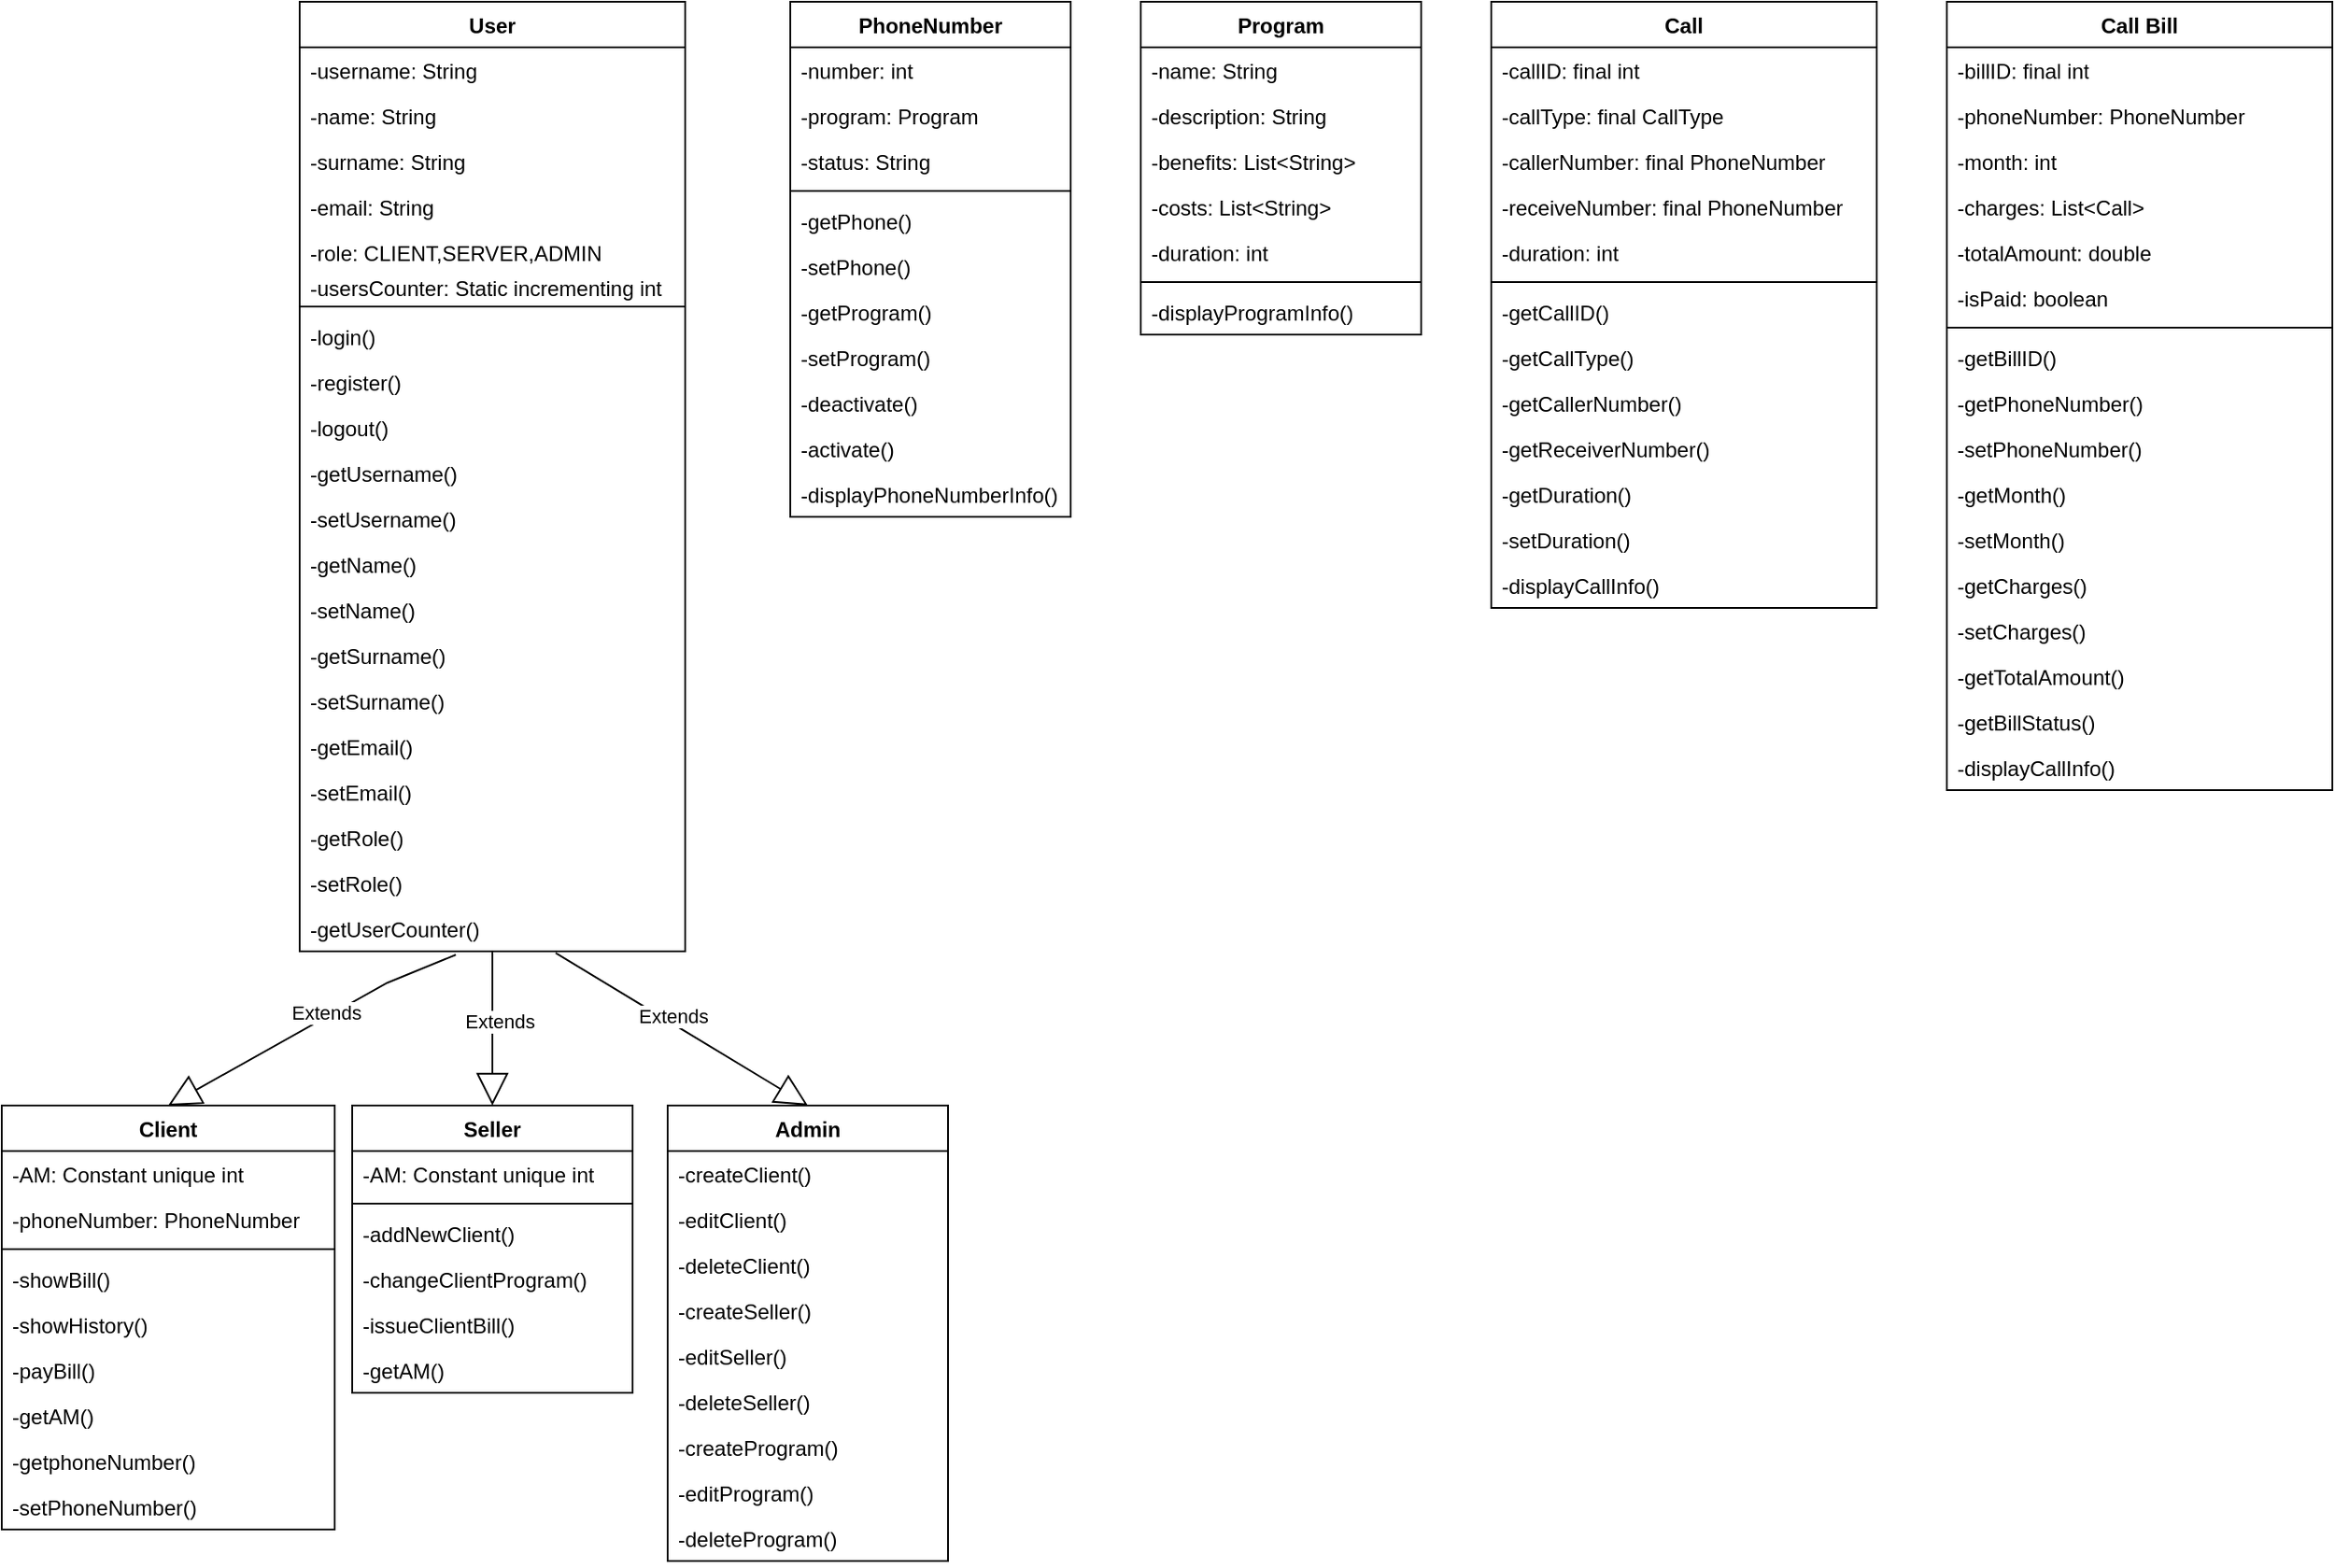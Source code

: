 <mxfile version="24.2.8" type="github">
  <diagram name="Page-1" id="w2Y6nHCrP-Rb7ZuRkR4-">
    <mxGraphModel dx="2261" dy="746" grid="1" gridSize="10" guides="1" tooltips="1" connect="1" arrows="1" fold="1" page="1" pageScale="1" pageWidth="827" pageHeight="1169" math="0" shadow="0">
      <root>
        <mxCell id="0" />
        <mxCell id="1" parent="0" />
        <mxCell id="6Tl3ocleixHb2jHPdsGk-1" value="User" style="swimlane;fontStyle=1;align=center;verticalAlign=top;childLayout=stackLayout;horizontal=1;startSize=26;horizontalStack=0;resizeParent=1;resizeParentMax=0;resizeLast=0;collapsible=1;marginBottom=0;whiteSpace=wrap;html=1;" vertex="1" parent="1">
          <mxGeometry x="-120" y="40" width="220" height="542" as="geometry" />
        </mxCell>
        <mxCell id="6Tl3ocleixHb2jHPdsGk-6" value="-username: String" style="text;strokeColor=none;fillColor=none;align=left;verticalAlign=top;spacingLeft=4;spacingRight=4;overflow=hidden;rotatable=0;points=[[0,0.5],[1,0.5]];portConstraint=eastwest;whiteSpace=wrap;html=1;" vertex="1" parent="6Tl3ocleixHb2jHPdsGk-1">
          <mxGeometry y="26" width="220" height="26" as="geometry" />
        </mxCell>
        <mxCell id="6Tl3ocleixHb2jHPdsGk-5" value="-name: String&lt;span style=&quot;white-space: pre;&quot;&gt;&#x9;&lt;/span&gt;" style="text;strokeColor=none;fillColor=none;align=left;verticalAlign=top;spacingLeft=4;spacingRight=4;overflow=hidden;rotatable=0;points=[[0,0.5],[1,0.5]];portConstraint=eastwest;whiteSpace=wrap;html=1;" vertex="1" parent="6Tl3ocleixHb2jHPdsGk-1">
          <mxGeometry y="52" width="220" height="26" as="geometry" />
        </mxCell>
        <mxCell id="6Tl3ocleixHb2jHPdsGk-9" value="-surname: String" style="text;strokeColor=none;fillColor=none;align=left;verticalAlign=top;spacingLeft=4;spacingRight=4;overflow=hidden;rotatable=0;points=[[0,0.5],[1,0.5]];portConstraint=eastwest;whiteSpace=wrap;html=1;" vertex="1" parent="6Tl3ocleixHb2jHPdsGk-1">
          <mxGeometry y="78" width="220" height="26" as="geometry" />
        </mxCell>
        <mxCell id="6Tl3ocleixHb2jHPdsGk-8" value="-email: String" style="text;strokeColor=none;fillColor=none;align=left;verticalAlign=top;spacingLeft=4;spacingRight=4;overflow=hidden;rotatable=0;points=[[0,0.5],[1,0.5]];portConstraint=eastwest;whiteSpace=wrap;html=1;" vertex="1" parent="6Tl3ocleixHb2jHPdsGk-1">
          <mxGeometry y="104" width="220" height="26" as="geometry" />
        </mxCell>
        <mxCell id="6Tl3ocleixHb2jHPdsGk-10" value="-role: CLIENT,SERVER,ADMIN" style="text;strokeColor=none;fillColor=none;align=left;verticalAlign=top;spacingLeft=4;spacingRight=4;overflow=hidden;rotatable=0;points=[[0,0.5],[1,0.5]];portConstraint=eastwest;whiteSpace=wrap;html=1;" vertex="1" parent="6Tl3ocleixHb2jHPdsGk-1">
          <mxGeometry y="130" width="220" height="20" as="geometry" />
        </mxCell>
        <mxCell id="6Tl3ocleixHb2jHPdsGk-7" value="-usersCounter: Static incrementing int" style="text;strokeColor=none;fillColor=none;align=left;verticalAlign=top;spacingLeft=4;spacingRight=4;overflow=hidden;rotatable=0;points=[[0,0.5],[1,0.5]];portConstraint=eastwest;whiteSpace=wrap;html=1;" vertex="1" parent="6Tl3ocleixHb2jHPdsGk-1">
          <mxGeometry y="150" width="220" height="20" as="geometry" />
        </mxCell>
        <mxCell id="6Tl3ocleixHb2jHPdsGk-3" value="" style="line;strokeWidth=1;fillColor=none;align=left;verticalAlign=middle;spacingTop=-1;spacingLeft=3;spacingRight=3;rotatable=0;labelPosition=right;points=[];portConstraint=eastwest;strokeColor=inherit;" vertex="1" parent="6Tl3ocleixHb2jHPdsGk-1">
          <mxGeometry y="170" width="220" height="8" as="geometry" />
        </mxCell>
        <mxCell id="6Tl3ocleixHb2jHPdsGk-4" value="-login()" style="text;strokeColor=none;fillColor=none;align=left;verticalAlign=top;spacingLeft=4;spacingRight=4;overflow=hidden;rotatable=0;points=[[0,0.5],[1,0.5]];portConstraint=eastwest;whiteSpace=wrap;html=1;" vertex="1" parent="6Tl3ocleixHb2jHPdsGk-1">
          <mxGeometry y="178" width="220" height="26" as="geometry" />
        </mxCell>
        <mxCell id="6Tl3ocleixHb2jHPdsGk-11" value="-register()" style="text;strokeColor=none;fillColor=none;align=left;verticalAlign=top;spacingLeft=4;spacingRight=4;overflow=hidden;rotatable=0;points=[[0,0.5],[1,0.5]];portConstraint=eastwest;whiteSpace=wrap;html=1;" vertex="1" parent="6Tl3ocleixHb2jHPdsGk-1">
          <mxGeometry y="204" width="220" height="26" as="geometry" />
        </mxCell>
        <mxCell id="6Tl3ocleixHb2jHPdsGk-14" value="-logout()" style="text;strokeColor=none;fillColor=none;align=left;verticalAlign=top;spacingLeft=4;spacingRight=4;overflow=hidden;rotatable=0;points=[[0,0.5],[1,0.5]];portConstraint=eastwest;whiteSpace=wrap;html=1;" vertex="1" parent="6Tl3ocleixHb2jHPdsGk-1">
          <mxGeometry y="230" width="220" height="26" as="geometry" />
        </mxCell>
        <mxCell id="6Tl3ocleixHb2jHPdsGk-15" value="-getUsername()" style="text;strokeColor=none;fillColor=none;align=left;verticalAlign=top;spacingLeft=4;spacingRight=4;overflow=hidden;rotatable=0;points=[[0,0.5],[1,0.5]];portConstraint=eastwest;whiteSpace=wrap;html=1;" vertex="1" parent="6Tl3ocleixHb2jHPdsGk-1">
          <mxGeometry y="256" width="220" height="26" as="geometry" />
        </mxCell>
        <mxCell id="6Tl3ocleixHb2jHPdsGk-20" value="-setUsername()" style="text;strokeColor=none;fillColor=none;align=left;verticalAlign=top;spacingLeft=4;spacingRight=4;overflow=hidden;rotatable=0;points=[[0,0.5],[1,0.5]];portConstraint=eastwest;whiteSpace=wrap;html=1;" vertex="1" parent="6Tl3ocleixHb2jHPdsGk-1">
          <mxGeometry y="282" width="220" height="26" as="geometry" />
        </mxCell>
        <mxCell id="6Tl3ocleixHb2jHPdsGk-22" value="-getName()" style="text;strokeColor=none;fillColor=none;align=left;verticalAlign=top;spacingLeft=4;spacingRight=4;overflow=hidden;rotatable=0;points=[[0,0.5],[1,0.5]];portConstraint=eastwest;whiteSpace=wrap;html=1;" vertex="1" parent="6Tl3ocleixHb2jHPdsGk-1">
          <mxGeometry y="308" width="220" height="26" as="geometry" />
        </mxCell>
        <mxCell id="6Tl3ocleixHb2jHPdsGk-21" value="-setName()" style="text;strokeColor=none;fillColor=none;align=left;verticalAlign=top;spacingLeft=4;spacingRight=4;overflow=hidden;rotatable=0;points=[[0,0.5],[1,0.5]];portConstraint=eastwest;whiteSpace=wrap;html=1;" vertex="1" parent="6Tl3ocleixHb2jHPdsGk-1">
          <mxGeometry y="334" width="220" height="26" as="geometry" />
        </mxCell>
        <mxCell id="6Tl3ocleixHb2jHPdsGk-19" value="-getSurname()" style="text;strokeColor=none;fillColor=none;align=left;verticalAlign=top;spacingLeft=4;spacingRight=4;overflow=hidden;rotatable=0;points=[[0,0.5],[1,0.5]];portConstraint=eastwest;whiteSpace=wrap;html=1;" vertex="1" parent="6Tl3ocleixHb2jHPdsGk-1">
          <mxGeometry y="360" width="220" height="26" as="geometry" />
        </mxCell>
        <mxCell id="6Tl3ocleixHb2jHPdsGk-17" value="-setSurname()" style="text;strokeColor=none;fillColor=none;align=left;verticalAlign=top;spacingLeft=4;spacingRight=4;overflow=hidden;rotatable=0;points=[[0,0.5],[1,0.5]];portConstraint=eastwest;whiteSpace=wrap;html=1;" vertex="1" parent="6Tl3ocleixHb2jHPdsGk-1">
          <mxGeometry y="386" width="220" height="26" as="geometry" />
        </mxCell>
        <mxCell id="6Tl3ocleixHb2jHPdsGk-18" value="-getEmail()" style="text;strokeColor=none;fillColor=none;align=left;verticalAlign=top;spacingLeft=4;spacingRight=4;overflow=hidden;rotatable=0;points=[[0,0.5],[1,0.5]];portConstraint=eastwest;whiteSpace=wrap;html=1;" vertex="1" parent="6Tl3ocleixHb2jHPdsGk-1">
          <mxGeometry y="412" width="220" height="26" as="geometry" />
        </mxCell>
        <mxCell id="6Tl3ocleixHb2jHPdsGk-16" value="-setEmail()" style="text;strokeColor=none;fillColor=none;align=left;verticalAlign=top;spacingLeft=4;spacingRight=4;overflow=hidden;rotatable=0;points=[[0,0.5],[1,0.5]];portConstraint=eastwest;whiteSpace=wrap;html=1;" vertex="1" parent="6Tl3ocleixHb2jHPdsGk-1">
          <mxGeometry y="438" width="220" height="26" as="geometry" />
        </mxCell>
        <mxCell id="6Tl3ocleixHb2jHPdsGk-12" value="-getRole()" style="text;strokeColor=none;fillColor=none;align=left;verticalAlign=top;spacingLeft=4;spacingRight=4;overflow=hidden;rotatable=0;points=[[0,0.5],[1,0.5]];portConstraint=eastwest;whiteSpace=wrap;html=1;" vertex="1" parent="6Tl3ocleixHb2jHPdsGk-1">
          <mxGeometry y="464" width="220" height="26" as="geometry" />
        </mxCell>
        <mxCell id="6Tl3ocleixHb2jHPdsGk-23" value="-setRole()" style="text;strokeColor=none;fillColor=none;align=left;verticalAlign=top;spacingLeft=4;spacingRight=4;overflow=hidden;rotatable=0;points=[[0,0.5],[1,0.5]];portConstraint=eastwest;whiteSpace=wrap;html=1;" vertex="1" parent="6Tl3ocleixHb2jHPdsGk-1">
          <mxGeometry y="490" width="220" height="26" as="geometry" />
        </mxCell>
        <mxCell id="6Tl3ocleixHb2jHPdsGk-24" value="-getUserCounter()" style="text;strokeColor=none;fillColor=none;align=left;verticalAlign=top;spacingLeft=4;spacingRight=4;overflow=hidden;rotatable=0;points=[[0,0.5],[1,0.5]];portConstraint=eastwest;whiteSpace=wrap;html=1;" vertex="1" parent="6Tl3ocleixHb2jHPdsGk-1">
          <mxGeometry y="516" width="220" height="26" as="geometry" />
        </mxCell>
        <mxCell id="6Tl3ocleixHb2jHPdsGk-28" value="Client" style="swimlane;fontStyle=1;align=center;verticalAlign=top;childLayout=stackLayout;horizontal=1;startSize=26;horizontalStack=0;resizeParent=1;resizeParentMax=0;resizeLast=0;collapsible=1;marginBottom=0;whiteSpace=wrap;html=1;" vertex="1" parent="1">
          <mxGeometry x="-290" y="670" width="190" height="242" as="geometry" />
        </mxCell>
        <mxCell id="6Tl3ocleixHb2jHPdsGk-29" value="-AM: Constant unique int" style="text;strokeColor=none;fillColor=none;align=left;verticalAlign=top;spacingLeft=4;spacingRight=4;overflow=hidden;rotatable=0;points=[[0,0.5],[1,0.5]];portConstraint=eastwest;whiteSpace=wrap;html=1;" vertex="1" parent="6Tl3ocleixHb2jHPdsGk-28">
          <mxGeometry y="26" width="190" height="26" as="geometry" />
        </mxCell>
        <mxCell id="6Tl3ocleixHb2jHPdsGk-32" value="-phoneNumber: PhoneNumber" style="text;strokeColor=none;fillColor=none;align=left;verticalAlign=top;spacingLeft=4;spacingRight=4;overflow=hidden;rotatable=0;points=[[0,0.5],[1,0.5]];portConstraint=eastwest;whiteSpace=wrap;html=1;" vertex="1" parent="6Tl3ocleixHb2jHPdsGk-28">
          <mxGeometry y="52" width="190" height="26" as="geometry" />
        </mxCell>
        <mxCell id="6Tl3ocleixHb2jHPdsGk-30" value="" style="line;strokeWidth=1;fillColor=none;align=left;verticalAlign=middle;spacingTop=-1;spacingLeft=3;spacingRight=3;rotatable=0;labelPosition=right;points=[];portConstraint=eastwest;strokeColor=inherit;" vertex="1" parent="6Tl3ocleixHb2jHPdsGk-28">
          <mxGeometry y="78" width="190" height="8" as="geometry" />
        </mxCell>
        <mxCell id="6Tl3ocleixHb2jHPdsGk-31" value="-showBill()" style="text;strokeColor=none;fillColor=none;align=left;verticalAlign=top;spacingLeft=4;spacingRight=4;overflow=hidden;rotatable=0;points=[[0,0.5],[1,0.5]];portConstraint=eastwest;whiteSpace=wrap;html=1;" vertex="1" parent="6Tl3ocleixHb2jHPdsGk-28">
          <mxGeometry y="86" width="190" height="26" as="geometry" />
        </mxCell>
        <mxCell id="6Tl3ocleixHb2jHPdsGk-34" value="-showHistory()" style="text;strokeColor=none;fillColor=none;align=left;verticalAlign=top;spacingLeft=4;spacingRight=4;overflow=hidden;rotatable=0;points=[[0,0.5],[1,0.5]];portConstraint=eastwest;whiteSpace=wrap;html=1;" vertex="1" parent="6Tl3ocleixHb2jHPdsGk-28">
          <mxGeometry y="112" width="190" height="26" as="geometry" />
        </mxCell>
        <mxCell id="6Tl3ocleixHb2jHPdsGk-35" value="-payBill()" style="text;strokeColor=none;fillColor=none;align=left;verticalAlign=top;spacingLeft=4;spacingRight=4;overflow=hidden;rotatable=0;points=[[0,0.5],[1,0.5]];portConstraint=eastwest;whiteSpace=wrap;html=1;" vertex="1" parent="6Tl3ocleixHb2jHPdsGk-28">
          <mxGeometry y="138" width="190" height="26" as="geometry" />
        </mxCell>
        <mxCell id="6Tl3ocleixHb2jHPdsGk-36" value="-getAM()" style="text;strokeColor=none;fillColor=none;align=left;verticalAlign=top;spacingLeft=4;spacingRight=4;overflow=hidden;rotatable=0;points=[[0,0.5],[1,0.5]];portConstraint=eastwest;whiteSpace=wrap;html=1;" vertex="1" parent="6Tl3ocleixHb2jHPdsGk-28">
          <mxGeometry y="164" width="190" height="26" as="geometry" />
        </mxCell>
        <mxCell id="6Tl3ocleixHb2jHPdsGk-37" value="-getphoneNumber()" style="text;strokeColor=none;fillColor=none;align=left;verticalAlign=top;spacingLeft=4;spacingRight=4;overflow=hidden;rotatable=0;points=[[0,0.5],[1,0.5]];portConstraint=eastwest;whiteSpace=wrap;html=1;" vertex="1" parent="6Tl3ocleixHb2jHPdsGk-28">
          <mxGeometry y="190" width="190" height="26" as="geometry" />
        </mxCell>
        <mxCell id="6Tl3ocleixHb2jHPdsGk-38" value="-setPhoneNumber()" style="text;strokeColor=none;fillColor=none;align=left;verticalAlign=top;spacingLeft=4;spacingRight=4;overflow=hidden;rotatable=0;points=[[0,0.5],[1,0.5]];portConstraint=eastwest;whiteSpace=wrap;html=1;" vertex="1" parent="6Tl3ocleixHb2jHPdsGk-28">
          <mxGeometry y="216" width="190" height="26" as="geometry" />
        </mxCell>
        <mxCell id="6Tl3ocleixHb2jHPdsGk-33" value="Extends" style="endArrow=block;endSize=16;endFill=0;html=1;rounded=0;entryX=0.5;entryY=0;entryDx=0;entryDy=0;exitX=0.405;exitY=1.077;exitDx=0;exitDy=0;exitPerimeter=0;" edge="1" parent="1" source="6Tl3ocleixHb2jHPdsGk-24" target="6Tl3ocleixHb2jHPdsGk-28">
          <mxGeometry x="-0.126" y="-2" width="160" relative="1" as="geometry">
            <mxPoint x="280" y="246.222" as="sourcePoint" />
            <mxPoint x="300" y="211" as="targetPoint" />
            <Array as="points">
              <mxPoint x="-70" y="600" />
            </Array>
            <mxPoint as="offset" />
          </mxGeometry>
        </mxCell>
        <mxCell id="6Tl3ocleixHb2jHPdsGk-39" value="Seller" style="swimlane;fontStyle=1;align=center;verticalAlign=top;childLayout=stackLayout;horizontal=1;startSize=26;horizontalStack=0;resizeParent=1;resizeParentMax=0;resizeLast=0;collapsible=1;marginBottom=0;whiteSpace=wrap;html=1;" vertex="1" parent="1">
          <mxGeometry x="-90" y="670" width="160" height="164" as="geometry" />
        </mxCell>
        <mxCell id="6Tl3ocleixHb2jHPdsGk-40" value="-AM: Constant unique int" style="text;strokeColor=none;fillColor=none;align=left;verticalAlign=top;spacingLeft=4;spacingRight=4;overflow=hidden;rotatable=0;points=[[0,0.5],[1,0.5]];portConstraint=eastwest;whiteSpace=wrap;html=1;" vertex="1" parent="6Tl3ocleixHb2jHPdsGk-39">
          <mxGeometry y="26" width="160" height="26" as="geometry" />
        </mxCell>
        <mxCell id="6Tl3ocleixHb2jHPdsGk-41" value="" style="line;strokeWidth=1;fillColor=none;align=left;verticalAlign=middle;spacingTop=-1;spacingLeft=3;spacingRight=3;rotatable=0;labelPosition=right;points=[];portConstraint=eastwest;strokeColor=inherit;" vertex="1" parent="6Tl3ocleixHb2jHPdsGk-39">
          <mxGeometry y="52" width="160" height="8" as="geometry" />
        </mxCell>
        <mxCell id="6Tl3ocleixHb2jHPdsGk-42" value="-addNewClient()" style="text;strokeColor=none;fillColor=none;align=left;verticalAlign=top;spacingLeft=4;spacingRight=4;overflow=hidden;rotatable=0;points=[[0,0.5],[1,0.5]];portConstraint=eastwest;whiteSpace=wrap;html=1;" vertex="1" parent="6Tl3ocleixHb2jHPdsGk-39">
          <mxGeometry y="60" width="160" height="26" as="geometry" />
        </mxCell>
        <mxCell id="6Tl3ocleixHb2jHPdsGk-45" value="-changeClientProgram()" style="text;strokeColor=none;fillColor=none;align=left;verticalAlign=top;spacingLeft=4;spacingRight=4;overflow=hidden;rotatable=0;points=[[0,0.5],[1,0.5]];portConstraint=eastwest;whiteSpace=wrap;html=1;" vertex="1" parent="6Tl3ocleixHb2jHPdsGk-39">
          <mxGeometry y="86" width="160" height="26" as="geometry" />
        </mxCell>
        <mxCell id="6Tl3ocleixHb2jHPdsGk-46" value="-issueClientBill()" style="text;strokeColor=none;fillColor=none;align=left;verticalAlign=top;spacingLeft=4;spacingRight=4;overflow=hidden;rotatable=0;points=[[0,0.5],[1,0.5]];portConstraint=eastwest;whiteSpace=wrap;html=1;" vertex="1" parent="6Tl3ocleixHb2jHPdsGk-39">
          <mxGeometry y="112" width="160" height="26" as="geometry" />
        </mxCell>
        <mxCell id="6Tl3ocleixHb2jHPdsGk-47" value="-getAM()" style="text;strokeColor=none;fillColor=none;align=left;verticalAlign=top;spacingLeft=4;spacingRight=4;overflow=hidden;rotatable=0;points=[[0,0.5],[1,0.5]];portConstraint=eastwest;whiteSpace=wrap;html=1;" vertex="1" parent="6Tl3ocleixHb2jHPdsGk-39">
          <mxGeometry y="138" width="160" height="26" as="geometry" />
        </mxCell>
        <mxCell id="6Tl3ocleixHb2jHPdsGk-44" value="Extends" style="endArrow=block;endSize=16;endFill=0;html=1;rounded=0;entryX=0.5;entryY=0;entryDx=0;entryDy=0;" edge="1" parent="1" source="6Tl3ocleixHb2jHPdsGk-24" target="6Tl3ocleixHb2jHPdsGk-39">
          <mxGeometry x="-0.103" y="4" width="160" relative="1" as="geometry">
            <mxPoint x="30" y="590" as="sourcePoint" />
            <mxPoint x="-10" y="660" as="targetPoint" />
            <Array as="points" />
            <mxPoint as="offset" />
          </mxGeometry>
        </mxCell>
        <mxCell id="6Tl3ocleixHb2jHPdsGk-48" value="Admin" style="swimlane;fontStyle=1;align=center;verticalAlign=top;childLayout=stackLayout;horizontal=1;startSize=26;horizontalStack=0;resizeParent=1;resizeParentMax=0;resizeLast=0;collapsible=1;marginBottom=0;whiteSpace=wrap;html=1;" vertex="1" parent="1">
          <mxGeometry x="90" y="670" width="160" height="260" as="geometry" />
        </mxCell>
        <mxCell id="6Tl3ocleixHb2jHPdsGk-51" value="-createClient()" style="text;strokeColor=none;fillColor=none;align=left;verticalAlign=top;spacingLeft=4;spacingRight=4;overflow=hidden;rotatable=0;points=[[0,0.5],[1,0.5]];portConstraint=eastwest;whiteSpace=wrap;html=1;" vertex="1" parent="6Tl3ocleixHb2jHPdsGk-48">
          <mxGeometry y="26" width="160" height="26" as="geometry" />
        </mxCell>
        <mxCell id="6Tl3ocleixHb2jHPdsGk-53" value="-editClient()" style="text;strokeColor=none;fillColor=none;align=left;verticalAlign=top;spacingLeft=4;spacingRight=4;overflow=hidden;rotatable=0;points=[[0,0.5],[1,0.5]];portConstraint=eastwest;whiteSpace=wrap;html=1;" vertex="1" parent="6Tl3ocleixHb2jHPdsGk-48">
          <mxGeometry y="52" width="160" height="26" as="geometry" />
        </mxCell>
        <mxCell id="6Tl3ocleixHb2jHPdsGk-54" value="-deleteClient()" style="text;strokeColor=none;fillColor=none;align=left;verticalAlign=top;spacingLeft=4;spacingRight=4;overflow=hidden;rotatable=0;points=[[0,0.5],[1,0.5]];portConstraint=eastwest;whiteSpace=wrap;html=1;" vertex="1" parent="6Tl3ocleixHb2jHPdsGk-48">
          <mxGeometry y="78" width="160" height="26" as="geometry" />
        </mxCell>
        <mxCell id="6Tl3ocleixHb2jHPdsGk-55" value="-createSeller()" style="text;strokeColor=none;fillColor=none;align=left;verticalAlign=top;spacingLeft=4;spacingRight=4;overflow=hidden;rotatable=0;points=[[0,0.5],[1,0.5]];portConstraint=eastwest;whiteSpace=wrap;html=1;" vertex="1" parent="6Tl3ocleixHb2jHPdsGk-48">
          <mxGeometry y="104" width="160" height="26" as="geometry" />
        </mxCell>
        <mxCell id="6Tl3ocleixHb2jHPdsGk-56" value="-editSeller()" style="text;strokeColor=none;fillColor=none;align=left;verticalAlign=top;spacingLeft=4;spacingRight=4;overflow=hidden;rotatable=0;points=[[0,0.5],[1,0.5]];portConstraint=eastwest;whiteSpace=wrap;html=1;" vertex="1" parent="6Tl3ocleixHb2jHPdsGk-48">
          <mxGeometry y="130" width="160" height="26" as="geometry" />
        </mxCell>
        <mxCell id="6Tl3ocleixHb2jHPdsGk-57" value="-deleteSeller()" style="text;strokeColor=none;fillColor=none;align=left;verticalAlign=top;spacingLeft=4;spacingRight=4;overflow=hidden;rotatable=0;points=[[0,0.5],[1,0.5]];portConstraint=eastwest;whiteSpace=wrap;html=1;" vertex="1" parent="6Tl3ocleixHb2jHPdsGk-48">
          <mxGeometry y="156" width="160" height="26" as="geometry" />
        </mxCell>
        <mxCell id="6Tl3ocleixHb2jHPdsGk-58" value="-createProgram()" style="text;strokeColor=none;fillColor=none;align=left;verticalAlign=top;spacingLeft=4;spacingRight=4;overflow=hidden;rotatable=0;points=[[0,0.5],[1,0.5]];portConstraint=eastwest;whiteSpace=wrap;html=1;" vertex="1" parent="6Tl3ocleixHb2jHPdsGk-48">
          <mxGeometry y="182" width="160" height="26" as="geometry" />
        </mxCell>
        <mxCell id="6Tl3ocleixHb2jHPdsGk-59" value="-editProgram()" style="text;strokeColor=none;fillColor=none;align=left;verticalAlign=top;spacingLeft=4;spacingRight=4;overflow=hidden;rotatable=0;points=[[0,0.5],[1,0.5]];portConstraint=eastwest;whiteSpace=wrap;html=1;" vertex="1" parent="6Tl3ocleixHb2jHPdsGk-48">
          <mxGeometry y="208" width="160" height="26" as="geometry" />
        </mxCell>
        <mxCell id="6Tl3ocleixHb2jHPdsGk-60" value="-deleteProgram()" style="text;strokeColor=none;fillColor=none;align=left;verticalAlign=top;spacingLeft=4;spacingRight=4;overflow=hidden;rotatable=0;points=[[0,0.5],[1,0.5]];portConstraint=eastwest;whiteSpace=wrap;html=1;" vertex="1" parent="6Tl3ocleixHb2jHPdsGk-48">
          <mxGeometry y="234" width="160" height="26" as="geometry" />
        </mxCell>
        <mxCell id="6Tl3ocleixHb2jHPdsGk-61" value="PhoneNumber" style="swimlane;fontStyle=1;align=center;verticalAlign=top;childLayout=stackLayout;horizontal=1;startSize=26;horizontalStack=0;resizeParent=1;resizeParentMax=0;resizeLast=0;collapsible=1;marginBottom=0;whiteSpace=wrap;html=1;" vertex="1" parent="1">
          <mxGeometry x="160" y="40" width="160" height="294" as="geometry" />
        </mxCell>
        <mxCell id="6Tl3ocleixHb2jHPdsGk-62" value="-number: int" style="text;strokeColor=none;fillColor=none;align=left;verticalAlign=top;spacingLeft=4;spacingRight=4;overflow=hidden;rotatable=0;points=[[0,0.5],[1,0.5]];portConstraint=eastwest;whiteSpace=wrap;html=1;" vertex="1" parent="6Tl3ocleixHb2jHPdsGk-61">
          <mxGeometry y="26" width="160" height="26" as="geometry" />
        </mxCell>
        <mxCell id="6Tl3ocleixHb2jHPdsGk-75" value="-program: Program" style="text;strokeColor=none;fillColor=none;align=left;verticalAlign=top;spacingLeft=4;spacingRight=4;overflow=hidden;rotatable=0;points=[[0,0.5],[1,0.5]];portConstraint=eastwest;whiteSpace=wrap;html=1;" vertex="1" parent="6Tl3ocleixHb2jHPdsGk-61">
          <mxGeometry y="52" width="160" height="26" as="geometry" />
        </mxCell>
        <mxCell id="6Tl3ocleixHb2jHPdsGk-76" value="-status: String" style="text;strokeColor=none;fillColor=none;align=left;verticalAlign=top;spacingLeft=4;spacingRight=4;overflow=hidden;rotatable=0;points=[[0,0.5],[1,0.5]];portConstraint=eastwest;whiteSpace=wrap;html=1;" vertex="1" parent="6Tl3ocleixHb2jHPdsGk-61">
          <mxGeometry y="78" width="160" height="26" as="geometry" />
        </mxCell>
        <mxCell id="6Tl3ocleixHb2jHPdsGk-63" value="" style="line;strokeWidth=1;fillColor=none;align=left;verticalAlign=middle;spacingTop=-1;spacingLeft=3;spacingRight=3;rotatable=0;labelPosition=right;points=[];portConstraint=eastwest;strokeColor=inherit;" vertex="1" parent="6Tl3ocleixHb2jHPdsGk-61">
          <mxGeometry y="104" width="160" height="8" as="geometry" />
        </mxCell>
        <mxCell id="6Tl3ocleixHb2jHPdsGk-64" value="-getPhone()" style="text;strokeColor=none;fillColor=none;align=left;verticalAlign=top;spacingLeft=4;spacingRight=4;overflow=hidden;rotatable=0;points=[[0,0.5],[1,0.5]];portConstraint=eastwest;whiteSpace=wrap;html=1;" vertex="1" parent="6Tl3ocleixHb2jHPdsGk-61">
          <mxGeometry y="112" width="160" height="26" as="geometry" />
        </mxCell>
        <mxCell id="6Tl3ocleixHb2jHPdsGk-77" value="-setPhone()" style="text;strokeColor=none;fillColor=none;align=left;verticalAlign=top;spacingLeft=4;spacingRight=4;overflow=hidden;rotatable=0;points=[[0,0.5],[1,0.5]];portConstraint=eastwest;whiteSpace=wrap;html=1;" vertex="1" parent="6Tl3ocleixHb2jHPdsGk-61">
          <mxGeometry y="138" width="160" height="26" as="geometry" />
        </mxCell>
        <mxCell id="6Tl3ocleixHb2jHPdsGk-78" value="-getProgram()" style="text;strokeColor=none;fillColor=none;align=left;verticalAlign=top;spacingLeft=4;spacingRight=4;overflow=hidden;rotatable=0;points=[[0,0.5],[1,0.5]];portConstraint=eastwest;whiteSpace=wrap;html=1;" vertex="1" parent="6Tl3ocleixHb2jHPdsGk-61">
          <mxGeometry y="164" width="160" height="26" as="geometry" />
        </mxCell>
        <mxCell id="6Tl3ocleixHb2jHPdsGk-79" value="-setProgram()" style="text;strokeColor=none;fillColor=none;align=left;verticalAlign=top;spacingLeft=4;spacingRight=4;overflow=hidden;rotatable=0;points=[[0,0.5],[1,0.5]];portConstraint=eastwest;whiteSpace=wrap;html=1;" vertex="1" parent="6Tl3ocleixHb2jHPdsGk-61">
          <mxGeometry y="190" width="160" height="26" as="geometry" />
        </mxCell>
        <mxCell id="6Tl3ocleixHb2jHPdsGk-80" value="-deactivate()" style="text;strokeColor=none;fillColor=none;align=left;verticalAlign=top;spacingLeft=4;spacingRight=4;overflow=hidden;rotatable=0;points=[[0,0.5],[1,0.5]];portConstraint=eastwest;whiteSpace=wrap;html=1;" vertex="1" parent="6Tl3ocleixHb2jHPdsGk-61">
          <mxGeometry y="216" width="160" height="26" as="geometry" />
        </mxCell>
        <mxCell id="6Tl3ocleixHb2jHPdsGk-81" value="-activate()" style="text;strokeColor=none;fillColor=none;align=left;verticalAlign=top;spacingLeft=4;spacingRight=4;overflow=hidden;rotatable=0;points=[[0,0.5],[1,0.5]];portConstraint=eastwest;whiteSpace=wrap;html=1;" vertex="1" parent="6Tl3ocleixHb2jHPdsGk-61">
          <mxGeometry y="242" width="160" height="26" as="geometry" />
        </mxCell>
        <mxCell id="6Tl3ocleixHb2jHPdsGk-82" value="-displayPhoneNumberInfo()" style="text;strokeColor=none;fillColor=none;align=left;verticalAlign=top;spacingLeft=4;spacingRight=4;overflow=hidden;rotatable=0;points=[[0,0.5],[1,0.5]];portConstraint=eastwest;whiteSpace=wrap;html=1;" vertex="1" parent="6Tl3ocleixHb2jHPdsGk-61">
          <mxGeometry y="268" width="160" height="26" as="geometry" />
        </mxCell>
        <mxCell id="6Tl3ocleixHb2jHPdsGk-65" value="Program" style="swimlane;fontStyle=1;align=center;verticalAlign=top;childLayout=stackLayout;horizontal=1;startSize=26;horizontalStack=0;resizeParent=1;resizeParentMax=0;resizeLast=0;collapsible=1;marginBottom=0;whiteSpace=wrap;html=1;" vertex="1" parent="1">
          <mxGeometry x="360" y="40" width="160" height="190" as="geometry" />
        </mxCell>
        <mxCell id="6Tl3ocleixHb2jHPdsGk-66" value="-name: String" style="text;strokeColor=none;fillColor=none;align=left;verticalAlign=top;spacingLeft=4;spacingRight=4;overflow=hidden;rotatable=0;points=[[0,0.5],[1,0.5]];portConstraint=eastwest;whiteSpace=wrap;html=1;" vertex="1" parent="6Tl3ocleixHb2jHPdsGk-65">
          <mxGeometry y="26" width="160" height="26" as="geometry" />
        </mxCell>
        <mxCell id="6Tl3ocleixHb2jHPdsGk-85" value="-description: String" style="text;strokeColor=none;fillColor=none;align=left;verticalAlign=top;spacingLeft=4;spacingRight=4;overflow=hidden;rotatable=0;points=[[0,0.5],[1,0.5]];portConstraint=eastwest;whiteSpace=wrap;html=1;" vertex="1" parent="6Tl3ocleixHb2jHPdsGk-65">
          <mxGeometry y="52" width="160" height="26" as="geometry" />
        </mxCell>
        <mxCell id="6Tl3ocleixHb2jHPdsGk-83" value="-benefits: List&amp;lt;String&amp;gt;" style="text;strokeColor=none;fillColor=none;align=left;verticalAlign=top;spacingLeft=4;spacingRight=4;overflow=hidden;rotatable=0;points=[[0,0.5],[1,0.5]];portConstraint=eastwest;whiteSpace=wrap;html=1;" vertex="1" parent="6Tl3ocleixHb2jHPdsGk-65">
          <mxGeometry y="78" width="160" height="26" as="geometry" />
        </mxCell>
        <mxCell id="6Tl3ocleixHb2jHPdsGk-84" value="-costs: List&amp;lt;String&amp;gt;" style="text;strokeColor=none;fillColor=none;align=left;verticalAlign=top;spacingLeft=4;spacingRight=4;overflow=hidden;rotatable=0;points=[[0,0.5],[1,0.5]];portConstraint=eastwest;whiteSpace=wrap;html=1;" vertex="1" parent="6Tl3ocleixHb2jHPdsGk-65">
          <mxGeometry y="104" width="160" height="26" as="geometry" />
        </mxCell>
        <mxCell id="6Tl3ocleixHb2jHPdsGk-86" value="-duration: int" style="text;strokeColor=none;fillColor=none;align=left;verticalAlign=top;spacingLeft=4;spacingRight=4;overflow=hidden;rotatable=0;points=[[0,0.5],[1,0.5]];portConstraint=eastwest;whiteSpace=wrap;html=1;" vertex="1" parent="6Tl3ocleixHb2jHPdsGk-65">
          <mxGeometry y="130" width="160" height="26" as="geometry" />
        </mxCell>
        <mxCell id="6Tl3ocleixHb2jHPdsGk-67" value="" style="line;strokeWidth=1;fillColor=none;align=left;verticalAlign=middle;spacingTop=-1;spacingLeft=3;spacingRight=3;rotatable=0;labelPosition=right;points=[];portConstraint=eastwest;strokeColor=inherit;" vertex="1" parent="6Tl3ocleixHb2jHPdsGk-65">
          <mxGeometry y="156" width="160" height="8" as="geometry" />
        </mxCell>
        <mxCell id="6Tl3ocleixHb2jHPdsGk-68" value="-displayProgramInfo()" style="text;strokeColor=none;fillColor=none;align=left;verticalAlign=top;spacingLeft=4;spacingRight=4;overflow=hidden;rotatable=0;points=[[0,0.5],[1,0.5]];portConstraint=eastwest;whiteSpace=wrap;html=1;" vertex="1" parent="6Tl3ocleixHb2jHPdsGk-65">
          <mxGeometry y="164" width="160" height="26" as="geometry" />
        </mxCell>
        <mxCell id="6Tl3ocleixHb2jHPdsGk-69" value="Extends" style="endArrow=block;endSize=16;endFill=0;html=1;rounded=0;entryX=0.5;entryY=0;entryDx=0;entryDy=0;exitX=0.664;exitY=1.038;exitDx=0;exitDy=0;exitPerimeter=0;" edge="1" parent="1" source="6Tl3ocleixHb2jHPdsGk-24" target="6Tl3ocleixHb2jHPdsGk-48">
          <mxGeometry x="-0.103" y="4" width="160" relative="1" as="geometry">
            <mxPoint x="1" y="592" as="sourcePoint" />
            <mxPoint x="11" y="680" as="targetPoint" />
            <Array as="points" />
            <mxPoint as="offset" />
          </mxGeometry>
        </mxCell>
        <mxCell id="6Tl3ocleixHb2jHPdsGk-71" value="Call" style="swimlane;fontStyle=1;align=center;verticalAlign=top;childLayout=stackLayout;horizontal=1;startSize=26;horizontalStack=0;resizeParent=1;resizeParentMax=0;resizeLast=0;collapsible=1;marginBottom=0;whiteSpace=wrap;html=1;" vertex="1" parent="1">
          <mxGeometry x="560" y="40" width="220" height="346" as="geometry" />
        </mxCell>
        <mxCell id="6Tl3ocleixHb2jHPdsGk-72" value="-callID: final int" style="text;strokeColor=none;fillColor=none;align=left;verticalAlign=top;spacingLeft=4;spacingRight=4;overflow=hidden;rotatable=0;points=[[0,0.5],[1,0.5]];portConstraint=eastwest;whiteSpace=wrap;html=1;" vertex="1" parent="6Tl3ocleixHb2jHPdsGk-71">
          <mxGeometry y="26" width="220" height="26" as="geometry" />
        </mxCell>
        <mxCell id="6Tl3ocleixHb2jHPdsGk-94" value="-callType: final CallType" style="text;strokeColor=none;fillColor=none;align=left;verticalAlign=top;spacingLeft=4;spacingRight=4;overflow=hidden;rotatable=0;points=[[0,0.5],[1,0.5]];portConstraint=eastwest;whiteSpace=wrap;html=1;" vertex="1" parent="6Tl3ocleixHb2jHPdsGk-71">
          <mxGeometry y="52" width="220" height="26" as="geometry" />
        </mxCell>
        <mxCell id="6Tl3ocleixHb2jHPdsGk-92" value="-callerNumber: final PhoneNumber" style="text;strokeColor=none;fillColor=none;align=left;verticalAlign=top;spacingLeft=4;spacingRight=4;overflow=hidden;rotatable=0;points=[[0,0.5],[1,0.5]];portConstraint=eastwest;whiteSpace=wrap;html=1;" vertex="1" parent="6Tl3ocleixHb2jHPdsGk-71">
          <mxGeometry y="78" width="220" height="26" as="geometry" />
        </mxCell>
        <mxCell id="6Tl3ocleixHb2jHPdsGk-89" value="-receiveNumber: final PhoneNumber" style="text;strokeColor=none;fillColor=none;align=left;verticalAlign=top;spacingLeft=4;spacingRight=4;overflow=hidden;rotatable=0;points=[[0,0.5],[1,0.5]];portConstraint=eastwest;whiteSpace=wrap;html=1;" vertex="1" parent="6Tl3ocleixHb2jHPdsGk-71">
          <mxGeometry y="104" width="220" height="26" as="geometry" />
        </mxCell>
        <mxCell id="6Tl3ocleixHb2jHPdsGk-93" value="-duration: int" style="text;strokeColor=none;fillColor=none;align=left;verticalAlign=top;spacingLeft=4;spacingRight=4;overflow=hidden;rotatable=0;points=[[0,0.5],[1,0.5]];portConstraint=eastwest;whiteSpace=wrap;html=1;" vertex="1" parent="6Tl3ocleixHb2jHPdsGk-71">
          <mxGeometry y="130" width="220" height="26" as="geometry" />
        </mxCell>
        <mxCell id="6Tl3ocleixHb2jHPdsGk-73" value="" style="line;strokeWidth=1;fillColor=none;align=left;verticalAlign=middle;spacingTop=-1;spacingLeft=3;spacingRight=3;rotatable=0;labelPosition=right;points=[];portConstraint=eastwest;strokeColor=inherit;" vertex="1" parent="6Tl3ocleixHb2jHPdsGk-71">
          <mxGeometry y="156" width="220" height="8" as="geometry" />
        </mxCell>
        <mxCell id="6Tl3ocleixHb2jHPdsGk-74" value="-getCallID()" style="text;strokeColor=none;fillColor=none;align=left;verticalAlign=top;spacingLeft=4;spacingRight=4;overflow=hidden;rotatable=0;points=[[0,0.5],[1,0.5]];portConstraint=eastwest;whiteSpace=wrap;html=1;" vertex="1" parent="6Tl3ocleixHb2jHPdsGk-71">
          <mxGeometry y="164" width="220" height="26" as="geometry" />
        </mxCell>
        <mxCell id="6Tl3ocleixHb2jHPdsGk-88" value="-getCallType()" style="text;strokeColor=none;fillColor=none;align=left;verticalAlign=top;spacingLeft=4;spacingRight=4;overflow=hidden;rotatable=0;points=[[0,0.5],[1,0.5]];portConstraint=eastwest;whiteSpace=wrap;html=1;" vertex="1" parent="6Tl3ocleixHb2jHPdsGk-71">
          <mxGeometry y="190" width="220" height="26" as="geometry" />
        </mxCell>
        <mxCell id="6Tl3ocleixHb2jHPdsGk-90" value="-getCallerNumber()" style="text;strokeColor=none;fillColor=none;align=left;verticalAlign=top;spacingLeft=4;spacingRight=4;overflow=hidden;rotatable=0;points=[[0,0.5],[1,0.5]];portConstraint=eastwest;whiteSpace=wrap;html=1;" vertex="1" parent="6Tl3ocleixHb2jHPdsGk-71">
          <mxGeometry y="216" width="220" height="26" as="geometry" />
        </mxCell>
        <mxCell id="6Tl3ocleixHb2jHPdsGk-91" value="-getReceiverNumber()" style="text;strokeColor=none;fillColor=none;align=left;verticalAlign=top;spacingLeft=4;spacingRight=4;overflow=hidden;rotatable=0;points=[[0,0.5],[1,0.5]];portConstraint=eastwest;whiteSpace=wrap;html=1;" vertex="1" parent="6Tl3ocleixHb2jHPdsGk-71">
          <mxGeometry y="242" width="220" height="26" as="geometry" />
        </mxCell>
        <mxCell id="6Tl3ocleixHb2jHPdsGk-95" value="-getDuration()" style="text;strokeColor=none;fillColor=none;align=left;verticalAlign=top;spacingLeft=4;spacingRight=4;overflow=hidden;rotatable=0;points=[[0,0.5],[1,0.5]];portConstraint=eastwest;whiteSpace=wrap;html=1;" vertex="1" parent="6Tl3ocleixHb2jHPdsGk-71">
          <mxGeometry y="268" width="220" height="26" as="geometry" />
        </mxCell>
        <mxCell id="6Tl3ocleixHb2jHPdsGk-96" value="-setDuration()" style="text;strokeColor=none;fillColor=none;align=left;verticalAlign=top;spacingLeft=4;spacingRight=4;overflow=hidden;rotatable=0;points=[[0,0.5],[1,0.5]];portConstraint=eastwest;whiteSpace=wrap;html=1;" vertex="1" parent="6Tl3ocleixHb2jHPdsGk-71">
          <mxGeometry y="294" width="220" height="26" as="geometry" />
        </mxCell>
        <mxCell id="6Tl3ocleixHb2jHPdsGk-97" value="-displayCallInfo()" style="text;strokeColor=none;fillColor=none;align=left;verticalAlign=top;spacingLeft=4;spacingRight=4;overflow=hidden;rotatable=0;points=[[0,0.5],[1,0.5]];portConstraint=eastwest;whiteSpace=wrap;html=1;" vertex="1" parent="6Tl3ocleixHb2jHPdsGk-71">
          <mxGeometry y="320" width="220" height="26" as="geometry" />
        </mxCell>
        <mxCell id="6Tl3ocleixHb2jHPdsGk-99" value="Call Bill" style="swimlane;fontStyle=1;align=center;verticalAlign=top;childLayout=stackLayout;horizontal=1;startSize=26;horizontalStack=0;resizeParent=1;resizeParentMax=0;resizeLast=0;collapsible=1;marginBottom=0;whiteSpace=wrap;html=1;" vertex="1" parent="1">
          <mxGeometry x="820" y="40" width="220" height="450" as="geometry" />
        </mxCell>
        <mxCell id="6Tl3ocleixHb2jHPdsGk-100" value="-billID: final int" style="text;strokeColor=none;fillColor=none;align=left;verticalAlign=top;spacingLeft=4;spacingRight=4;overflow=hidden;rotatable=0;points=[[0,0.5],[1,0.5]];portConstraint=eastwest;whiteSpace=wrap;html=1;" vertex="1" parent="6Tl3ocleixHb2jHPdsGk-99">
          <mxGeometry y="26" width="220" height="26" as="geometry" />
        </mxCell>
        <mxCell id="6Tl3ocleixHb2jHPdsGk-101" value="-phoneNumber: PhoneNumber" style="text;strokeColor=none;fillColor=none;align=left;verticalAlign=top;spacingLeft=4;spacingRight=4;overflow=hidden;rotatable=0;points=[[0,0.5],[1,0.5]];portConstraint=eastwest;whiteSpace=wrap;html=1;" vertex="1" parent="6Tl3ocleixHb2jHPdsGk-99">
          <mxGeometry y="52" width="220" height="26" as="geometry" />
        </mxCell>
        <mxCell id="6Tl3ocleixHb2jHPdsGk-102" value="-month: int" style="text;strokeColor=none;fillColor=none;align=left;verticalAlign=top;spacingLeft=4;spacingRight=4;overflow=hidden;rotatable=0;points=[[0,0.5],[1,0.5]];portConstraint=eastwest;whiteSpace=wrap;html=1;" vertex="1" parent="6Tl3ocleixHb2jHPdsGk-99">
          <mxGeometry y="78" width="220" height="26" as="geometry" />
        </mxCell>
        <mxCell id="6Tl3ocleixHb2jHPdsGk-103" value="-charges: List&amp;lt;Call&amp;gt;" style="text;strokeColor=none;fillColor=none;align=left;verticalAlign=top;spacingLeft=4;spacingRight=4;overflow=hidden;rotatable=0;points=[[0,0.5],[1,0.5]];portConstraint=eastwest;whiteSpace=wrap;html=1;" vertex="1" parent="6Tl3ocleixHb2jHPdsGk-99">
          <mxGeometry y="104" width="220" height="26" as="geometry" />
        </mxCell>
        <mxCell id="6Tl3ocleixHb2jHPdsGk-104" value="-totalAmount: double" style="text;strokeColor=none;fillColor=none;align=left;verticalAlign=top;spacingLeft=4;spacingRight=4;overflow=hidden;rotatable=0;points=[[0,0.5],[1,0.5]];portConstraint=eastwest;whiteSpace=wrap;html=1;" vertex="1" parent="6Tl3ocleixHb2jHPdsGk-99">
          <mxGeometry y="130" width="220" height="26" as="geometry" />
        </mxCell>
        <mxCell id="6Tl3ocleixHb2jHPdsGk-113" value="-isPaid: boolean" style="text;strokeColor=none;fillColor=none;align=left;verticalAlign=top;spacingLeft=4;spacingRight=4;overflow=hidden;rotatable=0;points=[[0,0.5],[1,0.5]];portConstraint=eastwest;whiteSpace=wrap;html=1;" vertex="1" parent="6Tl3ocleixHb2jHPdsGk-99">
          <mxGeometry y="156" width="220" height="26" as="geometry" />
        </mxCell>
        <mxCell id="6Tl3ocleixHb2jHPdsGk-105" value="" style="line;strokeWidth=1;fillColor=none;align=left;verticalAlign=middle;spacingTop=-1;spacingLeft=3;spacingRight=3;rotatable=0;labelPosition=right;points=[];portConstraint=eastwest;strokeColor=inherit;" vertex="1" parent="6Tl3ocleixHb2jHPdsGk-99">
          <mxGeometry y="182" width="220" height="8" as="geometry" />
        </mxCell>
        <mxCell id="6Tl3ocleixHb2jHPdsGk-106" value="-getBillID()" style="text;strokeColor=none;fillColor=none;align=left;verticalAlign=top;spacingLeft=4;spacingRight=4;overflow=hidden;rotatable=0;points=[[0,0.5],[1,0.5]];portConstraint=eastwest;whiteSpace=wrap;html=1;" vertex="1" parent="6Tl3ocleixHb2jHPdsGk-99">
          <mxGeometry y="190" width="220" height="26" as="geometry" />
        </mxCell>
        <mxCell id="6Tl3ocleixHb2jHPdsGk-107" value="-getPhoneNumber()" style="text;strokeColor=none;fillColor=none;align=left;verticalAlign=top;spacingLeft=4;spacingRight=4;overflow=hidden;rotatable=0;points=[[0,0.5],[1,0.5]];portConstraint=eastwest;whiteSpace=wrap;html=1;" vertex="1" parent="6Tl3ocleixHb2jHPdsGk-99">
          <mxGeometry y="216" width="220" height="26" as="geometry" />
        </mxCell>
        <mxCell id="6Tl3ocleixHb2jHPdsGk-108" value="-setPhoneNumber()" style="text;strokeColor=none;fillColor=none;align=left;verticalAlign=top;spacingLeft=4;spacingRight=4;overflow=hidden;rotatable=0;points=[[0,0.5],[1,0.5]];portConstraint=eastwest;whiteSpace=wrap;html=1;" vertex="1" parent="6Tl3ocleixHb2jHPdsGk-99">
          <mxGeometry y="242" width="220" height="26" as="geometry" />
        </mxCell>
        <mxCell id="6Tl3ocleixHb2jHPdsGk-109" value="-getMonth()" style="text;strokeColor=none;fillColor=none;align=left;verticalAlign=top;spacingLeft=4;spacingRight=4;overflow=hidden;rotatable=0;points=[[0,0.5],[1,0.5]];portConstraint=eastwest;whiteSpace=wrap;html=1;" vertex="1" parent="6Tl3ocleixHb2jHPdsGk-99">
          <mxGeometry y="268" width="220" height="26" as="geometry" />
        </mxCell>
        <mxCell id="6Tl3ocleixHb2jHPdsGk-110" value="-setMonth()" style="text;strokeColor=none;fillColor=none;align=left;verticalAlign=top;spacingLeft=4;spacingRight=4;overflow=hidden;rotatable=0;points=[[0,0.5],[1,0.5]];portConstraint=eastwest;whiteSpace=wrap;html=1;" vertex="1" parent="6Tl3ocleixHb2jHPdsGk-99">
          <mxGeometry y="294" width="220" height="26" as="geometry" />
        </mxCell>
        <mxCell id="6Tl3ocleixHb2jHPdsGk-111" value="-getCharges()" style="text;strokeColor=none;fillColor=none;align=left;verticalAlign=top;spacingLeft=4;spacingRight=4;overflow=hidden;rotatable=0;points=[[0,0.5],[1,0.5]];portConstraint=eastwest;whiteSpace=wrap;html=1;" vertex="1" parent="6Tl3ocleixHb2jHPdsGk-99">
          <mxGeometry y="320" width="220" height="26" as="geometry" />
        </mxCell>
        <mxCell id="6Tl3ocleixHb2jHPdsGk-112" value="-setCharges()" style="text;strokeColor=none;fillColor=none;align=left;verticalAlign=top;spacingLeft=4;spacingRight=4;overflow=hidden;rotatable=0;points=[[0,0.5],[1,0.5]];portConstraint=eastwest;whiteSpace=wrap;html=1;" vertex="1" parent="6Tl3ocleixHb2jHPdsGk-99">
          <mxGeometry y="346" width="220" height="26" as="geometry" />
        </mxCell>
        <mxCell id="6Tl3ocleixHb2jHPdsGk-114" value="-getTotalAmount()" style="text;strokeColor=none;fillColor=none;align=left;verticalAlign=top;spacingLeft=4;spacingRight=4;overflow=hidden;rotatable=0;points=[[0,0.5],[1,0.5]];portConstraint=eastwest;whiteSpace=wrap;html=1;" vertex="1" parent="6Tl3ocleixHb2jHPdsGk-99">
          <mxGeometry y="372" width="220" height="26" as="geometry" />
        </mxCell>
        <mxCell id="6Tl3ocleixHb2jHPdsGk-115" value="-getBillStatus()" style="text;strokeColor=none;fillColor=none;align=left;verticalAlign=top;spacingLeft=4;spacingRight=4;overflow=hidden;rotatable=0;points=[[0,0.5],[1,0.5]];portConstraint=eastwest;whiteSpace=wrap;html=1;" vertex="1" parent="6Tl3ocleixHb2jHPdsGk-99">
          <mxGeometry y="398" width="220" height="26" as="geometry" />
        </mxCell>
        <mxCell id="6Tl3ocleixHb2jHPdsGk-116" value="-displayCallInfo()" style="text;strokeColor=none;fillColor=none;align=left;verticalAlign=top;spacingLeft=4;spacingRight=4;overflow=hidden;rotatable=0;points=[[0,0.5],[1,0.5]];portConstraint=eastwest;whiteSpace=wrap;html=1;" vertex="1" parent="6Tl3ocleixHb2jHPdsGk-99">
          <mxGeometry y="424" width="220" height="26" as="geometry" />
        </mxCell>
      </root>
    </mxGraphModel>
  </diagram>
</mxfile>
